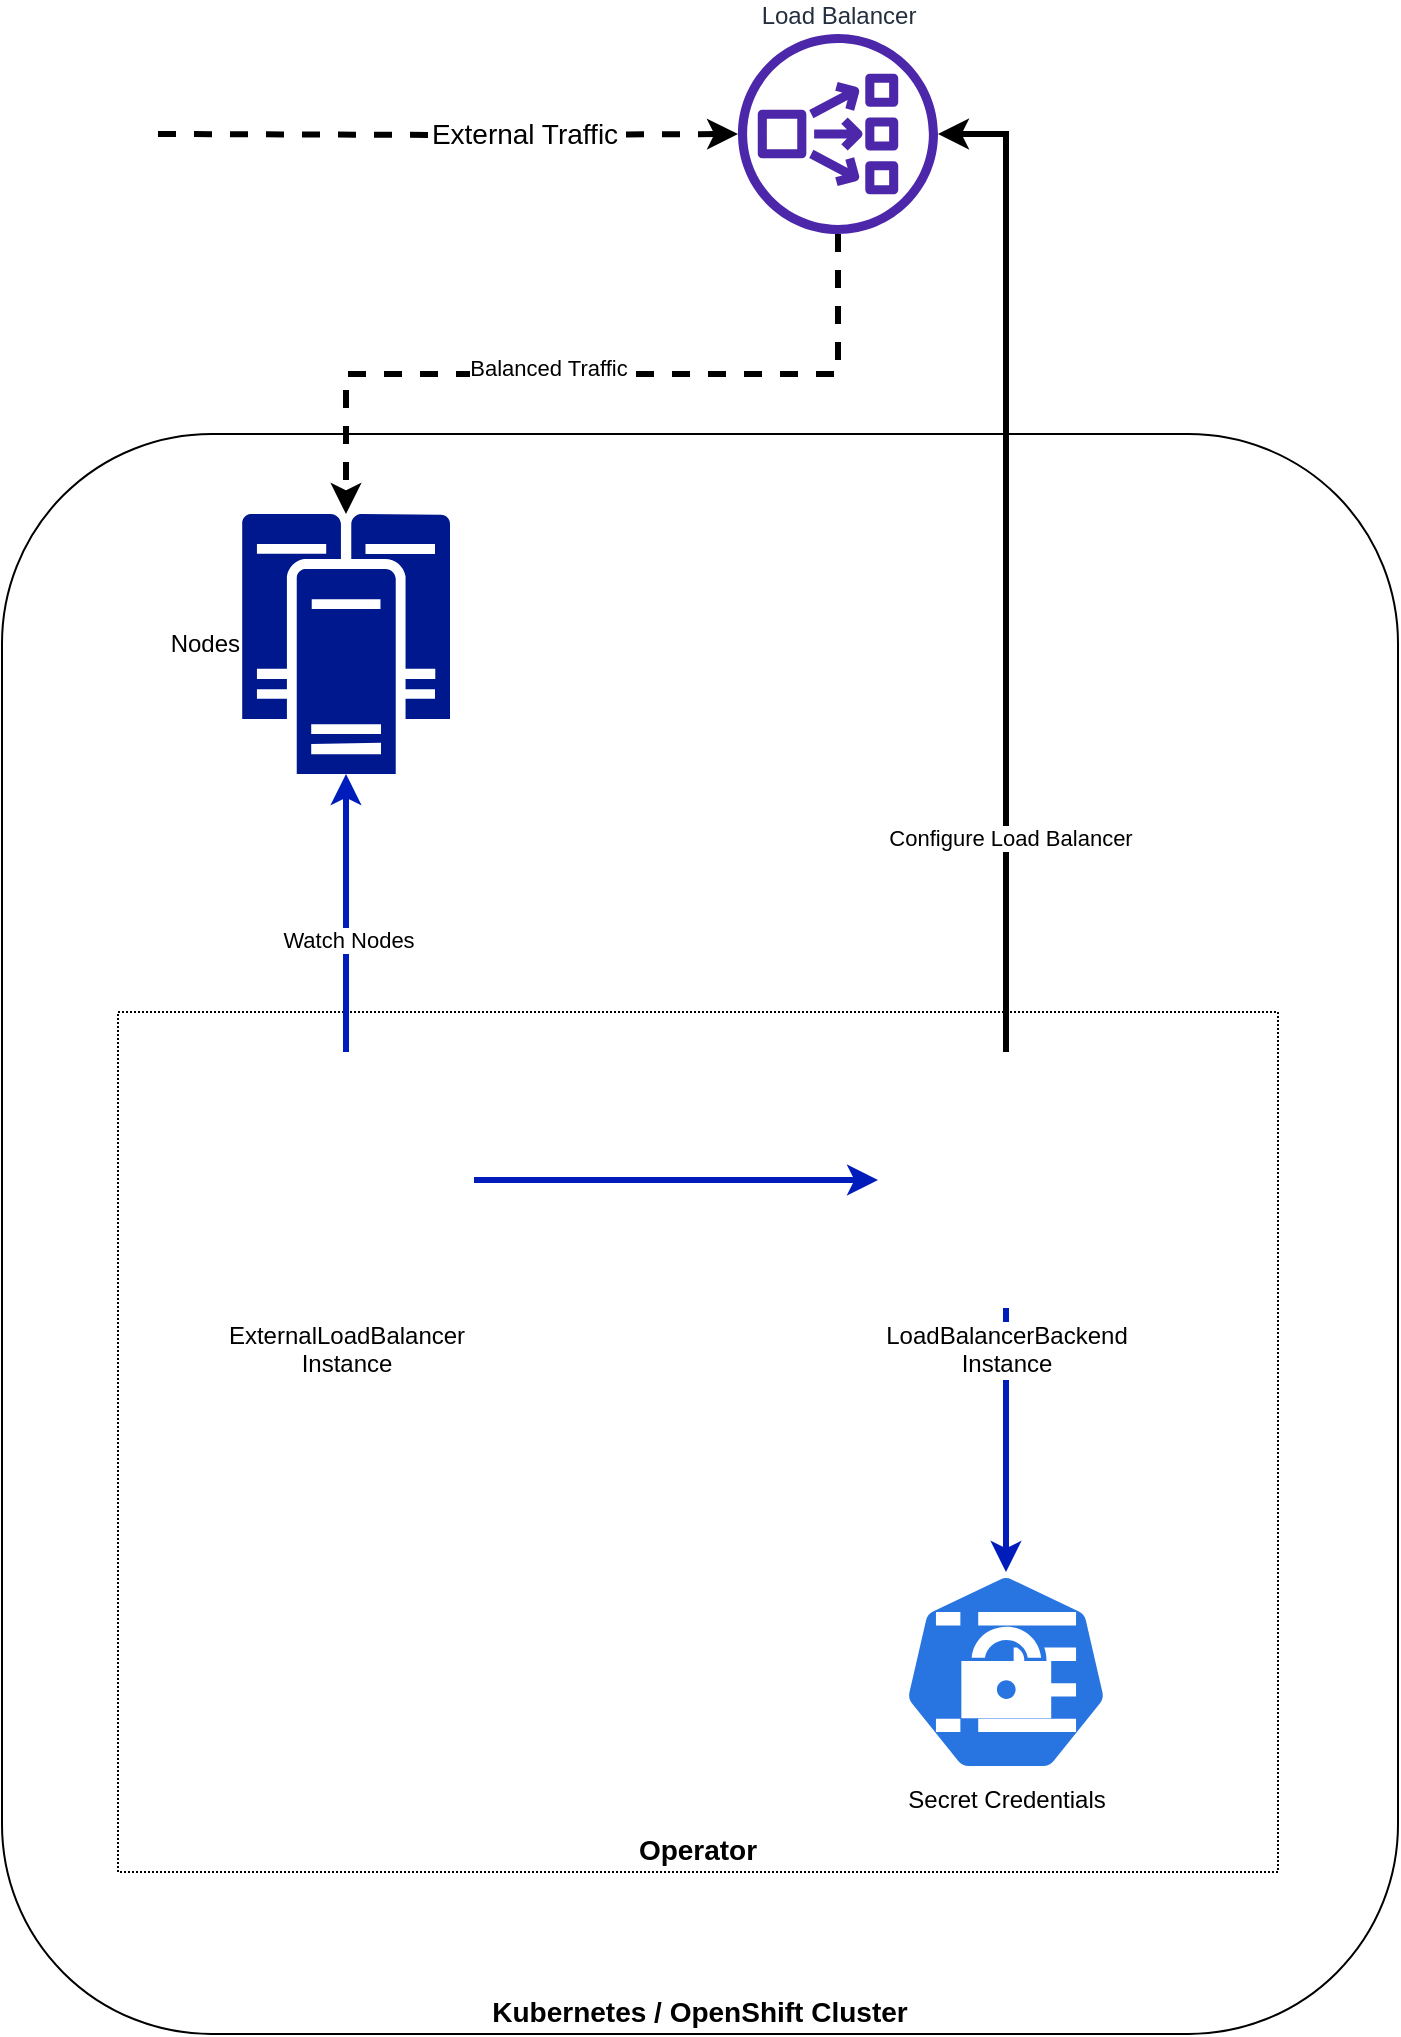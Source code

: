 <mxfile version="20.2.2" type="device"><diagram id="gvJoLvZuiTac-OuN7m2c" name="Page-1"><mxGraphModel dx="983" dy="1274" grid="1" gridSize="10" guides="1" tooltips="1" connect="1" arrows="1" fold="1" page="1" pageScale="1" pageWidth="850" pageHeight="1100" math="0" shadow="0"><root><mxCell id="0"/><mxCell id="1" parent="0"/><mxCell id="V6NOIw82UvyUU-Kjo-Nz-16" value="Kubernetes / OpenShift Cluster" style="rounded=1;whiteSpace=wrap;html=1;verticalAlign=bottom;fontSize=14;fontStyle=1" parent="1" vertex="1"><mxGeometry x="12" y="260" width="698" height="800" as="geometry"/></mxCell><mxCell id="V6NOIw82UvyUU-Kjo-Nz-17" value="Operator" style="rounded=0;whiteSpace=wrap;html=1;verticalAlign=bottom;fontStyle=1;fontSize=14;dashed=1;dashPattern=1 1;" parent="1" vertex="1"><mxGeometry x="70" y="549" width="580" height="430" as="geometry"/></mxCell><mxCell id="V6NOIw82UvyUU-Kjo-Nz-12" style="edgeStyle=orthogonalEdgeStyle;rounded=0;orthogonalLoop=1;jettySize=auto;html=1;exitX=0.5;exitY=0;exitDx=0;exitDy=0;entryX=0.5;entryY=1;entryDx=0;entryDy=0;entryPerimeter=0;strokeWidth=3;fillColor=#0050ef;strokeColor=#001DBC;" parent="1" source="V6NOIw82UvyUU-Kjo-Nz-6" target="V6NOIw82UvyUU-Kjo-Nz-5" edge="1"><mxGeometry relative="1" as="geometry"/></mxCell><mxCell id="afezF5tpwQcWE1nezorq-4" value="Watch Nodes" style="edgeLabel;html=1;align=center;verticalAlign=middle;resizable=0;points=[];" vertex="1" connectable="0" parent="V6NOIw82UvyUU-Kjo-Nz-12"><mxGeometry x="-0.193" y="-1" relative="1" as="geometry"><mxPoint as="offset"/></mxGeometry></mxCell><mxCell id="V6NOIw82UvyUU-Kjo-Nz-13" style="edgeStyle=orthogonalEdgeStyle;rounded=0;orthogonalLoop=1;jettySize=auto;html=1;exitX=1;exitY=0.5;exitDx=0;exitDy=0;strokeWidth=3;fillColor=#0050ef;strokeColor=#001DBC;" parent="1" source="V6NOIw82UvyUU-Kjo-Nz-6" target="V6NOIw82UvyUU-Kjo-Nz-7" edge="1"><mxGeometry relative="1" as="geometry"/></mxCell><mxCell id="V6NOIw82UvyUU-Kjo-Nz-6" value="&lt;div&gt;ExternalLoadBalancer&lt;/div&gt;&lt;div&gt;Instance&lt;br&gt;&lt;/div&gt;" style="shape=image;html=1;verticalAlign=top;verticalLabelPosition=bottom;labelBackgroundColor=#ffffff;imageAspect=0;aspect=fixed;image=https://cdn0.iconfinder.com/data/icons/business-660/512/421_Business_global_globalbusiness_processing-128.png;imageBackground=default;" parent="1" vertex="1"><mxGeometry x="120" y="569" width="128" height="128" as="geometry"/></mxCell><mxCell id="V6NOIw82UvyUU-Kjo-Nz-11" style="edgeStyle=orthogonalEdgeStyle;rounded=0;orthogonalLoop=1;jettySize=auto;html=1;exitX=0.5;exitY=1;exitDx=0;exitDy=0;strokeWidth=3;fillColor=#0050ef;strokeColor=#001DBC;" parent="1" source="V6NOIw82UvyUU-Kjo-Nz-7" target="V6NOIw82UvyUU-Kjo-Nz-8" edge="1"><mxGeometry relative="1" as="geometry"/></mxCell><mxCell id="V6NOIw82UvyUU-Kjo-Nz-15" style="edgeStyle=orthogonalEdgeStyle;rounded=0;orthogonalLoop=1;jettySize=auto;html=1;exitX=0.5;exitY=0;exitDx=0;exitDy=0;strokeWidth=3;" parent="1" source="V6NOIw82UvyUU-Kjo-Nz-7" target="V6NOIw82UvyUU-Kjo-Nz-14" edge="1"><mxGeometry relative="1" as="geometry"><mxPoint x="590" y="130" as="targetPoint"/><Array as="points"><mxPoint x="514" y="110"/></Array></mxGeometry></mxCell><mxCell id="afezF5tpwQcWE1nezorq-6" value="Configure Load Balancer" style="edgeLabel;html=1;align=center;verticalAlign=middle;resizable=0;points=[];" vertex="1" connectable="0" parent="V6NOIw82UvyUU-Kjo-Nz-15"><mxGeometry x="-0.565" y="-2" relative="1" as="geometry"><mxPoint as="offset"/></mxGeometry></mxCell><mxCell id="V6NOIw82UvyUU-Kjo-Nz-7" value="&lt;div&gt;LoadBalancerBackend&lt;/div&gt;&lt;div&gt;Instance&lt;br&gt;&lt;/div&gt;" style="shape=image;html=1;verticalAlign=top;verticalLabelPosition=bottom;labelBackgroundColor=#ffffff;imageAspect=0;aspect=fixed;image=https://cdn2.iconfinder.com/data/icons/competitive-strategy-and-corporate-training/512/749_Event_management_processing_schedule_timing_Business_Management-128.png;imageBackground=none;" parent="1" vertex="1"><mxGeometry x="450" y="569" width="128" height="128" as="geometry"/></mxCell><mxCell id="V6NOIw82UvyUU-Kjo-Nz-14" value="Load Balancer" style="sketch=0;outlineConnect=0;fontColor=#232F3E;gradientColor=none;fillColor=#4D27AA;strokeColor=none;dashed=0;verticalLabelPosition=top;verticalAlign=bottom;align=center;html=1;fontSize=12;fontStyle=0;aspect=fixed;pointerEvents=1;shape=mxgraph.aws4.network_load_balancer;labelPosition=center;" parent="1" vertex="1"><mxGeometry x="380" y="60" width="100" height="100" as="geometry"/></mxCell><mxCell id="V6NOIw82UvyUU-Kjo-Nz-5" value="Nodes" style="sketch=0;aspect=fixed;pointerEvents=1;shadow=0;dashed=0;html=1;strokeColor=none;labelPosition=left;verticalLabelPosition=middle;verticalAlign=middle;align=right;fillColor=#00188D;shape=mxgraph.mscae.enterprise.cluster_server" parent="1" vertex="1"><mxGeometry x="132" y="300" width="104" height="130" as="geometry"/></mxCell><mxCell id="V6NOIw82UvyUU-Kjo-Nz-25" style="edgeStyle=orthogonalEdgeStyle;rounded=0;orthogonalLoop=1;jettySize=auto;html=1;fontSize=14;strokeWidth=3;dashed=1;" parent="1" target="V6NOIw82UvyUU-Kjo-Nz-14" edge="1"><mxGeometry relative="1" as="geometry"><mxPoint x="90" y="110" as="sourcePoint"/></mxGeometry></mxCell><mxCell id="V6NOIw82UvyUU-Kjo-Nz-26" value="External Traffic" style="edgeLabel;html=1;align=center;verticalAlign=middle;resizable=0;points=[];fontSize=14;" parent="V6NOIw82UvyUU-Kjo-Nz-25" vertex="1" connectable="0"><mxGeometry x="-0.84" y="2" relative="1" as="geometry"><mxPoint x="160" y="2" as="offset"/></mxGeometry></mxCell><mxCell id="V6NOIw82UvyUU-Kjo-Nz-8" value="Secret Credentials" style="sketch=0;html=1;dashed=0;whitespace=wrap;fillColor=#2875E2;strokeColor=#ffffff;points=[[0.005,0.63,0],[0.1,0.2,0],[0.9,0.2,0],[0.5,0,0],[0.995,0.63,0],[0.72,0.99,0],[0.5,1,0],[0.28,0.99,0]];shape=mxgraph.kubernetes.icon;prIcon=secret;verticalAlign=top;labelPosition=center;verticalLabelPosition=bottom;align=center;" parent="1" vertex="1"><mxGeometry x="453.5" y="829" width="121" height="100" as="geometry"/></mxCell><mxCell id="afezF5tpwQcWE1nezorq-2" style="edgeStyle=orthogonalEdgeStyle;rounded=0;orthogonalLoop=1;jettySize=auto;html=1;strokeWidth=3;entryX=0.5;entryY=0;entryDx=0;entryDy=0;entryPerimeter=0;dashed=1;" edge="1" parent="1" source="V6NOIw82UvyUU-Kjo-Nz-14" target="V6NOIw82UvyUU-Kjo-Nz-5"><mxGeometry relative="1" as="geometry"><mxPoint x="524" y="579" as="sourcePoint"/><mxPoint x="600" y="140" as="targetPoint"/><Array as="points"><mxPoint x="430" y="230"/><mxPoint x="184" y="230"/></Array></mxGeometry></mxCell><mxCell id="afezF5tpwQcWE1nezorq-3" value="Balanced Traffic" style="edgeLabel;html=1;align=center;verticalAlign=middle;resizable=0;points=[];" vertex="1" connectable="0" parent="afezF5tpwQcWE1nezorq-2"><mxGeometry x="0.116" y="-3" relative="1" as="geometry"><mxPoint as="offset"/></mxGeometry></mxCell></root></mxGraphModel></diagram></mxfile>